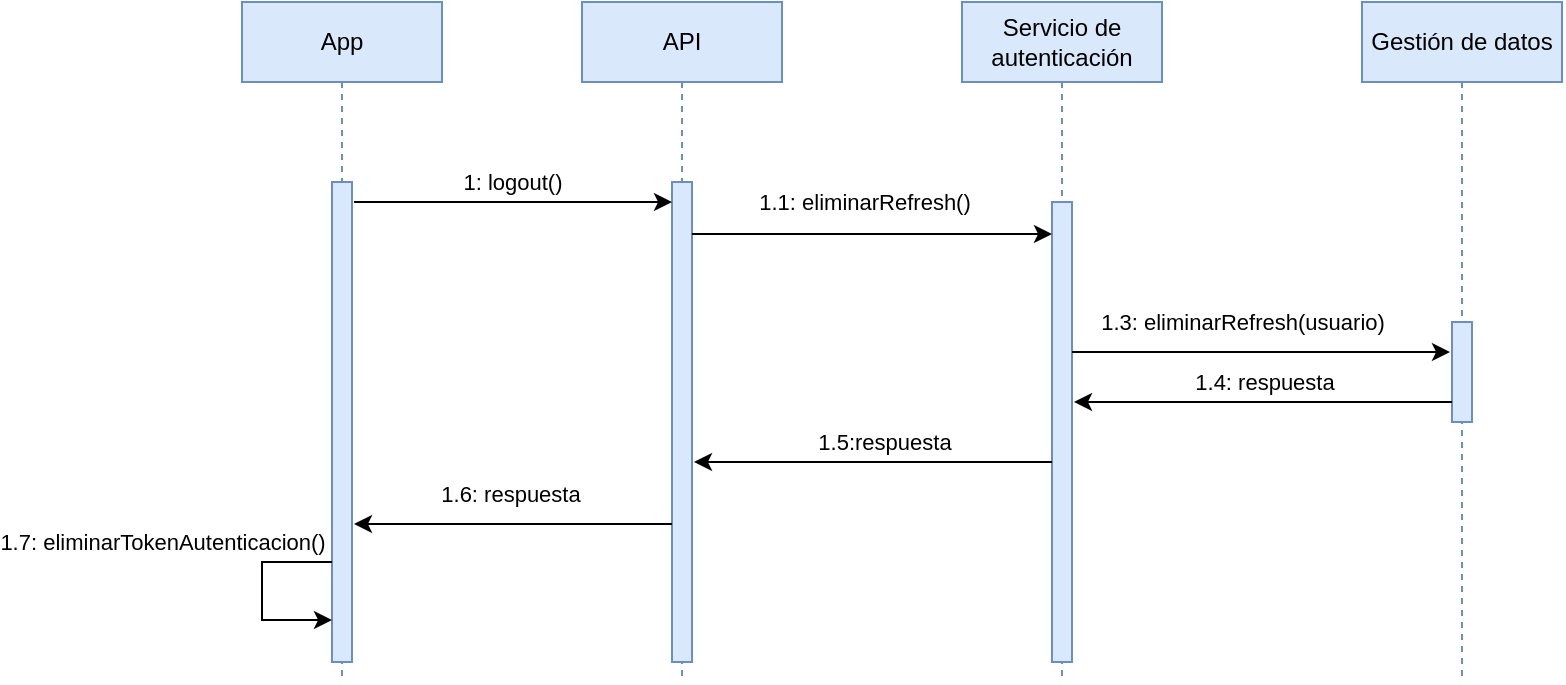 <mxfile>
    <diagram id="TQFV_ZYHpwarfMyc25AP" name="Page-1">
        <mxGraphModel dx="2008" dy="860" grid="1" gridSize="10" guides="1" tooltips="1" connect="1" arrows="1" fold="1" page="1" pageScale="1" pageWidth="827" pageHeight="1169" math="0" shadow="0">
            <root>
                <mxCell id="0"/>
                <mxCell id="1" parent="0"/>
                <mxCell id="YmfHAs4OdKaFVAlsUWCm-2" value="API" style="shape=umlLifeline;perimeter=lifelinePerimeter;whiteSpace=wrap;html=1;container=1;collapsible=0;recursiveResize=0;outlineConnect=0;fillColor=#dae8fc;strokeColor=#6c8ebf;" parent="1" vertex="1">
                    <mxGeometry x="250" y="160" width="100" height="340" as="geometry"/>
                </mxCell>
                <mxCell id="YmfHAs4OdKaFVAlsUWCm-6" value="" style="html=1;points=[];perimeter=orthogonalPerimeter;fillColor=#dae8fc;strokeColor=#6c8ebf;" parent="YmfHAs4OdKaFVAlsUWCm-2" vertex="1">
                    <mxGeometry x="45" y="90" width="10" height="240" as="geometry"/>
                </mxCell>
                <mxCell id="YmfHAs4OdKaFVAlsUWCm-3" value="&lt;div&gt;Servicio de autenticación&lt;/div&gt;" style="shape=umlLifeline;perimeter=lifelinePerimeter;whiteSpace=wrap;html=1;container=1;collapsible=0;recursiveResize=0;outlineConnect=0;fillColor=#dae8fc;strokeColor=#6c8ebf;" parent="1" vertex="1">
                    <mxGeometry x="440" y="160" width="100" height="340" as="geometry"/>
                </mxCell>
                <mxCell id="YmfHAs4OdKaFVAlsUWCm-8" value="" style="html=1;points=[];perimeter=orthogonalPerimeter;fillColor=#dae8fc;strokeColor=#6c8ebf;" parent="YmfHAs4OdKaFVAlsUWCm-3" vertex="1">
                    <mxGeometry x="45" y="100" width="10" height="230" as="geometry"/>
                </mxCell>
                <mxCell id="YmfHAs4OdKaFVAlsUWCm-4" value="Gestión de datos" style="shape=umlLifeline;perimeter=lifelinePerimeter;whiteSpace=wrap;html=1;container=1;collapsible=0;recursiveResize=0;outlineConnect=0;fillColor=#dae8fc;strokeColor=#6c8ebf;" parent="1" vertex="1">
                    <mxGeometry x="640" y="160" width="100" height="340" as="geometry"/>
                </mxCell>
                <mxCell id="YmfHAs4OdKaFVAlsUWCm-11" value="" style="html=1;points=[];perimeter=orthogonalPerimeter;fillColor=#dae8fc;strokeColor=#6c8ebf;" parent="YmfHAs4OdKaFVAlsUWCm-4" vertex="1">
                    <mxGeometry x="45" y="160" width="10" height="50" as="geometry"/>
                </mxCell>
                <mxCell id="YmfHAs4OdKaFVAlsUWCm-7" style="edgeStyle=orthogonalEdgeStyle;rounded=0;orthogonalLoop=1;jettySize=auto;html=1;" parent="1" edge="1">
                    <mxGeometry relative="1" as="geometry">
                        <mxPoint x="136" y="260" as="sourcePoint"/>
                        <mxPoint x="295" y="260" as="targetPoint"/>
                        <Array as="points">
                            <mxPoint x="136" y="260"/>
                        </Array>
                    </mxGeometry>
                </mxCell>
                <mxCell id="YmfHAs4OdKaFVAlsUWCm-21" value="1: logout()" style="edgeLabel;html=1;align=center;verticalAlign=middle;resizable=0;points=[];" parent="YmfHAs4OdKaFVAlsUWCm-7" vertex="1" connectable="0">
                    <mxGeometry x="0.237" y="-2" relative="1" as="geometry">
                        <mxPoint x="-20" y="-12" as="offset"/>
                    </mxGeometry>
                </mxCell>
                <mxCell id="YmfHAs4OdKaFVAlsUWCm-9" style="edgeStyle=orthogonalEdgeStyle;rounded=0;orthogonalLoop=1;jettySize=auto;html=1;" parent="1" source="YmfHAs4OdKaFVAlsUWCm-6" edge="1">
                    <mxGeometry relative="1" as="geometry">
                        <mxPoint x="485" y="276" as="targetPoint"/>
                        <Array as="points">
                            <mxPoint x="380" y="276"/>
                            <mxPoint x="380" y="276"/>
                        </Array>
                    </mxGeometry>
                </mxCell>
                <mxCell id="YmfHAs4OdKaFVAlsUWCm-22" value="1.1: eliminarRefresh()" style="edgeLabel;html=1;align=center;verticalAlign=middle;resizable=0;points=[];" parent="YmfHAs4OdKaFVAlsUWCm-9" vertex="1" connectable="0">
                    <mxGeometry x="-0.316" y="-3" relative="1" as="geometry">
                        <mxPoint x="24" y="-19" as="offset"/>
                    </mxGeometry>
                </mxCell>
                <mxCell id="YmfHAs4OdKaFVAlsUWCm-14" style="edgeStyle=orthogonalEdgeStyle;rounded=0;orthogonalLoop=1;jettySize=auto;html=1;" parent="1" source="YmfHAs4OdKaFVAlsUWCm-8" edge="1">
                    <mxGeometry relative="1" as="geometry">
                        <mxPoint x="684" y="335" as="targetPoint"/>
                        <Array as="points">
                            <mxPoint x="684" y="335"/>
                        </Array>
                    </mxGeometry>
                </mxCell>
                <mxCell id="YmfHAs4OdKaFVAlsUWCm-24" value="1.3: eliminarRefresh(usuario)" style="edgeLabel;html=1;align=center;verticalAlign=middle;resizable=0;points=[];" parent="YmfHAs4OdKaFVAlsUWCm-14" vertex="1" connectable="0">
                    <mxGeometry x="-0.783" y="-2" relative="1" as="geometry">
                        <mxPoint x="64" y="-17" as="offset"/>
                    </mxGeometry>
                </mxCell>
                <mxCell id="YmfHAs4OdKaFVAlsUWCm-15" style="edgeStyle=orthogonalEdgeStyle;rounded=0;orthogonalLoop=1;jettySize=auto;html=1;" parent="1" source="YmfHAs4OdKaFVAlsUWCm-11" edge="1">
                    <mxGeometry relative="1" as="geometry">
                        <mxPoint x="496" y="360" as="targetPoint"/>
                        <Array as="points">
                            <mxPoint x="496" y="360"/>
                        </Array>
                    </mxGeometry>
                </mxCell>
                <mxCell id="YmfHAs4OdKaFVAlsUWCm-25" value="1.4: respuesta" style="edgeLabel;html=1;align=center;verticalAlign=middle;resizable=0;points=[];" parent="YmfHAs4OdKaFVAlsUWCm-15" vertex="1" connectable="0">
                    <mxGeometry x="0.224" y="-2" relative="1" as="geometry">
                        <mxPoint x="21" y="-8" as="offset"/>
                    </mxGeometry>
                </mxCell>
                <mxCell id="YmfHAs4OdKaFVAlsUWCm-19" style="edgeStyle=orthogonalEdgeStyle;rounded=0;orthogonalLoop=1;jettySize=auto;html=1;" parent="1" edge="1">
                    <mxGeometry relative="1" as="geometry">
                        <mxPoint x="485" y="390" as="sourcePoint"/>
                        <mxPoint x="306" y="390" as="targetPoint"/>
                        <Array as="points">
                            <mxPoint x="306" y="390"/>
                        </Array>
                    </mxGeometry>
                </mxCell>
                <mxCell id="YmfHAs4OdKaFVAlsUWCm-27" value="1.5:respuesta" style="edgeLabel;html=1;align=center;verticalAlign=middle;resizable=0;points=[];" parent="YmfHAs4OdKaFVAlsUWCm-19" vertex="1" connectable="0">
                    <mxGeometry x="-0.378" y="3" relative="1" as="geometry">
                        <mxPoint x="-29" y="-13" as="offset"/>
                    </mxGeometry>
                </mxCell>
                <mxCell id="YmfHAs4OdKaFVAlsUWCm-20" style="edgeStyle=orthogonalEdgeStyle;rounded=0;orthogonalLoop=1;jettySize=auto;html=1;" parent="1" source="YmfHAs4OdKaFVAlsUWCm-6" edge="1">
                    <mxGeometry relative="1" as="geometry">
                        <mxPoint x="136" y="421" as="targetPoint"/>
                        <Array as="points">
                            <mxPoint x="136" y="421"/>
                        </Array>
                    </mxGeometry>
                </mxCell>
                <mxCell id="YmfHAs4OdKaFVAlsUWCm-28" value="1.6: respuesta" style="edgeLabel;html=1;align=center;verticalAlign=middle;resizable=0;points=[];" parent="YmfHAs4OdKaFVAlsUWCm-20" vertex="1" connectable="0">
                    <mxGeometry x="-0.142" relative="1" as="geometry">
                        <mxPoint x="-13" y="-15" as="offset"/>
                    </mxGeometry>
                </mxCell>
                <mxCell id="YmfHAs4OdKaFVAlsUWCm-37" value="App" style="shape=umlLifeline;perimeter=lifelinePerimeter;whiteSpace=wrap;html=1;container=1;collapsible=0;recursiveResize=0;outlineConnect=0;fillColor=#dae8fc;strokeColor=#6c8ebf;" parent="1" vertex="1">
                    <mxGeometry x="80" y="160" width="100" height="340" as="geometry"/>
                </mxCell>
                <mxCell id="YmfHAs4OdKaFVAlsUWCm-38" value="" style="html=1;points=[];perimeter=orthogonalPerimeter;fillColor=#dae8fc;strokeColor=#6c8ebf;" parent="YmfHAs4OdKaFVAlsUWCm-37" vertex="1">
                    <mxGeometry x="45" y="90" width="10" height="240" as="geometry"/>
                </mxCell>
                <mxCell id="YmfHAs4OdKaFVAlsUWCm-40" style="edgeStyle=orthogonalEdgeStyle;rounded=0;orthogonalLoop=1;jettySize=auto;html=1;strokeWidth=1;" parent="YmfHAs4OdKaFVAlsUWCm-37" source="YmfHAs4OdKaFVAlsUWCm-38" edge="1">
                    <mxGeometry relative="1" as="geometry">
                        <mxPoint x="45" y="309" as="targetPoint"/>
                        <Array as="points">
                            <mxPoint x="10" y="280"/>
                            <mxPoint x="10" y="309"/>
                        </Array>
                    </mxGeometry>
                </mxCell>
                <mxCell id="YmfHAs4OdKaFVAlsUWCm-41" value="1.7: eliminarTokenAutenticacion()" style="edgeLabel;html=1;align=center;verticalAlign=middle;resizable=0;points=[];" parent="YmfHAs4OdKaFVAlsUWCm-40" vertex="1" connectable="0">
                    <mxGeometry x="-0.293" y="-1" relative="1" as="geometry">
                        <mxPoint x="-49" y="-10" as="offset"/>
                    </mxGeometry>
                </mxCell>
            </root>
        </mxGraphModel>
    </diagram>
</mxfile>